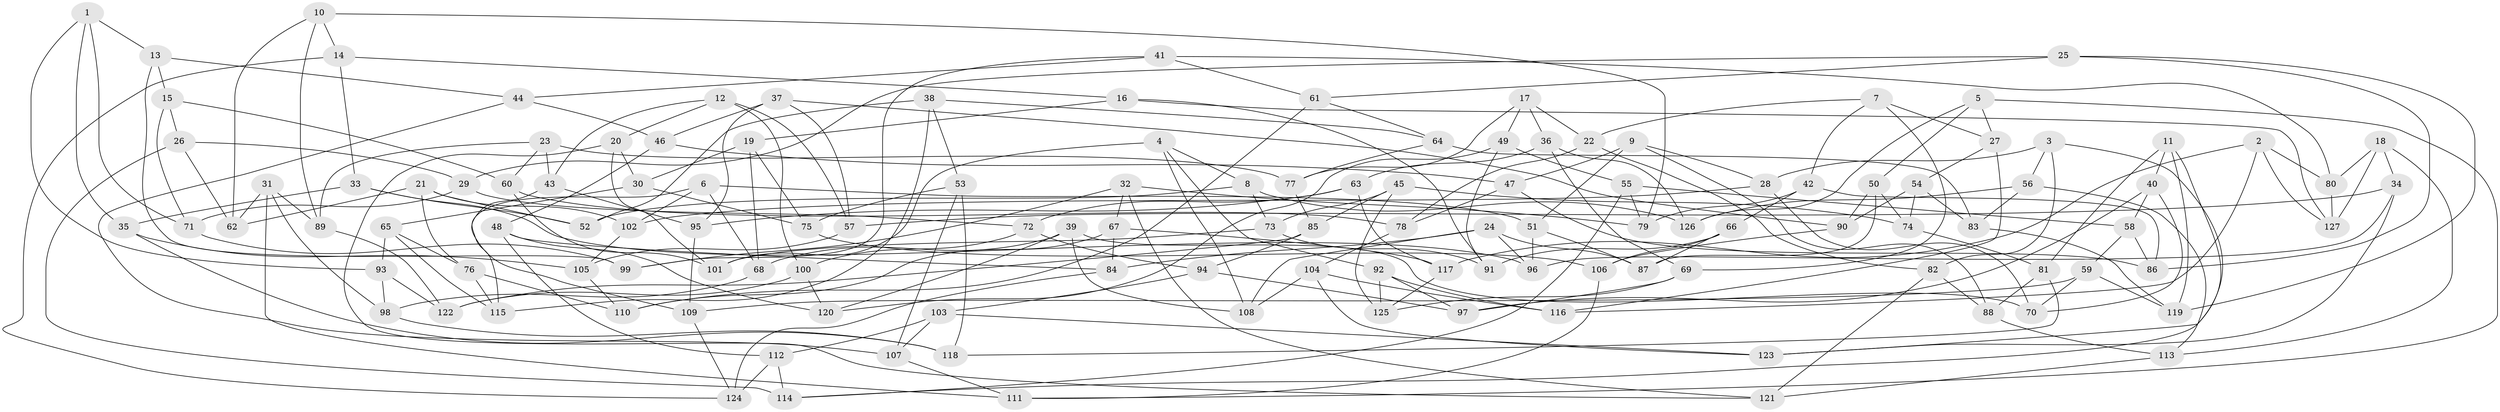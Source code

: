 // Generated by graph-tools (version 1.1) at 2025/50/03/09/25 03:50:45]
// undirected, 127 vertices, 254 edges
graph export_dot {
graph [start="1"]
  node [color=gray90,style=filled];
  1;
  2;
  3;
  4;
  5;
  6;
  7;
  8;
  9;
  10;
  11;
  12;
  13;
  14;
  15;
  16;
  17;
  18;
  19;
  20;
  21;
  22;
  23;
  24;
  25;
  26;
  27;
  28;
  29;
  30;
  31;
  32;
  33;
  34;
  35;
  36;
  37;
  38;
  39;
  40;
  41;
  42;
  43;
  44;
  45;
  46;
  47;
  48;
  49;
  50;
  51;
  52;
  53;
  54;
  55;
  56;
  57;
  58;
  59;
  60;
  61;
  62;
  63;
  64;
  65;
  66;
  67;
  68;
  69;
  70;
  71;
  72;
  73;
  74;
  75;
  76;
  77;
  78;
  79;
  80;
  81;
  82;
  83;
  84;
  85;
  86;
  87;
  88;
  89;
  90;
  91;
  92;
  93;
  94;
  95;
  96;
  97;
  98;
  99;
  100;
  101;
  102;
  103;
  104;
  105;
  106;
  107;
  108;
  109;
  110;
  111;
  112;
  113;
  114;
  115;
  116;
  117;
  118;
  119;
  120;
  121;
  122;
  123;
  124;
  125;
  126;
  127;
  1 -- 93;
  1 -- 35;
  1 -- 71;
  1 -- 13;
  2 -- 80;
  2 -- 116;
  2 -- 117;
  2 -- 127;
  3 -- 28;
  3 -- 114;
  3 -- 82;
  3 -- 56;
  4 -- 101;
  4 -- 108;
  4 -- 92;
  4 -- 8;
  5 -- 126;
  5 -- 50;
  5 -- 111;
  5 -- 27;
  6 -- 115;
  6 -- 102;
  6 -- 51;
  6 -- 68;
  7 -- 22;
  7 -- 69;
  7 -- 27;
  7 -- 42;
  8 -- 126;
  8 -- 52;
  8 -- 73;
  9 -- 51;
  9 -- 28;
  9 -- 47;
  9 -- 88;
  10 -- 79;
  10 -- 89;
  10 -- 14;
  10 -- 62;
  11 -- 119;
  11 -- 123;
  11 -- 40;
  11 -- 81;
  12 -- 43;
  12 -- 20;
  12 -- 100;
  12 -- 57;
  13 -- 15;
  13 -- 44;
  13 -- 99;
  14 -- 124;
  14 -- 16;
  14 -- 33;
  15 -- 60;
  15 -- 26;
  15 -- 71;
  16 -- 91;
  16 -- 19;
  16 -- 127;
  17 -- 36;
  17 -- 49;
  17 -- 22;
  17 -- 77;
  18 -- 113;
  18 -- 80;
  18 -- 127;
  18 -- 34;
  19 -- 68;
  19 -- 30;
  19 -- 75;
  20 -- 101;
  20 -- 30;
  20 -- 121;
  21 -- 62;
  21 -- 76;
  21 -- 102;
  21 -- 52;
  22 -- 78;
  22 -- 82;
  23 -- 43;
  23 -- 60;
  23 -- 89;
  23 -- 77;
  24 -- 108;
  24 -- 96;
  24 -- 84;
  24 -- 87;
  25 -- 29;
  25 -- 61;
  25 -- 86;
  25 -- 119;
  26 -- 114;
  26 -- 29;
  26 -- 62;
  27 -- 54;
  27 -- 116;
  28 -- 70;
  28 -- 102;
  29 -- 71;
  29 -- 72;
  30 -- 75;
  30 -- 65;
  31 -- 62;
  31 -- 89;
  31 -- 98;
  31 -- 111;
  32 -- 79;
  32 -- 67;
  32 -- 99;
  32 -- 121;
  33 -- 96;
  33 -- 52;
  33 -- 35;
  34 -- 123;
  34 -- 96;
  34 -- 57;
  35 -- 105;
  35 -- 118;
  36 -- 126;
  36 -- 69;
  36 -- 63;
  37 -- 57;
  37 -- 95;
  37 -- 90;
  37 -- 46;
  38 -- 64;
  38 -- 115;
  38 -- 52;
  38 -- 53;
  39 -- 68;
  39 -- 120;
  39 -- 70;
  39 -- 108;
  40 -- 97;
  40 -- 58;
  40 -- 70;
  41 -- 44;
  41 -- 99;
  41 -- 80;
  41 -- 61;
  42 -- 86;
  42 -- 66;
  42 -- 79;
  43 -- 109;
  43 -- 95;
  44 -- 107;
  44 -- 46;
  45 -- 85;
  45 -- 73;
  45 -- 125;
  45 -- 74;
  46 -- 48;
  46 -- 47;
  47 -- 86;
  47 -- 78;
  48 -- 120;
  48 -- 112;
  48 -- 84;
  49 -- 120;
  49 -- 55;
  49 -- 91;
  50 -- 74;
  50 -- 87;
  50 -- 90;
  51 -- 96;
  51 -- 87;
  53 -- 118;
  53 -- 75;
  53 -- 107;
  54 -- 74;
  54 -- 90;
  54 -- 83;
  55 -- 79;
  55 -- 58;
  55 -- 114;
  56 -- 126;
  56 -- 113;
  56 -- 83;
  57 -- 105;
  58 -- 59;
  58 -- 86;
  59 -- 70;
  59 -- 109;
  59 -- 119;
  60 -- 101;
  60 -- 78;
  61 -- 64;
  61 -- 110;
  63 -- 117;
  63 -- 72;
  63 -- 95;
  64 -- 77;
  64 -- 83;
  65 -- 76;
  65 -- 115;
  65 -- 93;
  66 -- 91;
  66 -- 106;
  66 -- 87;
  67 -- 117;
  67 -- 110;
  67 -- 84;
  68 -- 98;
  69 -- 125;
  69 -- 97;
  71 -- 99;
  72 -- 100;
  72 -- 94;
  73 -- 101;
  73 -- 91;
  74 -- 81;
  75 -- 106;
  76 -- 115;
  76 -- 110;
  77 -- 85;
  78 -- 104;
  80 -- 127;
  81 -- 118;
  81 -- 88;
  82 -- 88;
  82 -- 121;
  83 -- 119;
  84 -- 124;
  85 -- 94;
  85 -- 122;
  88 -- 113;
  89 -- 122;
  90 -- 106;
  92 -- 97;
  92 -- 116;
  92 -- 125;
  93 -- 98;
  93 -- 122;
  94 -- 97;
  94 -- 103;
  95 -- 109;
  98 -- 118;
  100 -- 122;
  100 -- 120;
  102 -- 105;
  103 -- 107;
  103 -- 123;
  103 -- 112;
  104 -- 123;
  104 -- 108;
  104 -- 116;
  105 -- 110;
  106 -- 111;
  107 -- 111;
  109 -- 124;
  112 -- 114;
  112 -- 124;
  113 -- 121;
  117 -- 125;
}
